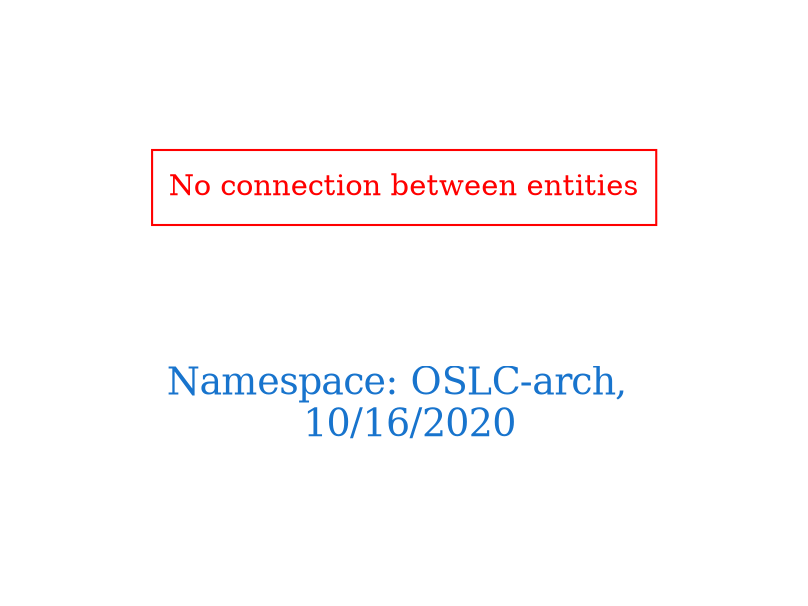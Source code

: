 digraph OGIT_ontology {
 graph [ rankdir= LR,pad=1 
fontsize = 18,
fontcolor= dodgerblue3,label = "\n\n\nNamespace: OSLC-arch, \n 10/16/2020"];
node[shape=polygon];
edge [  color="gray81"];

"No connection between entities" [fontcolor = "red",color="red", shape="polygon"]
}

